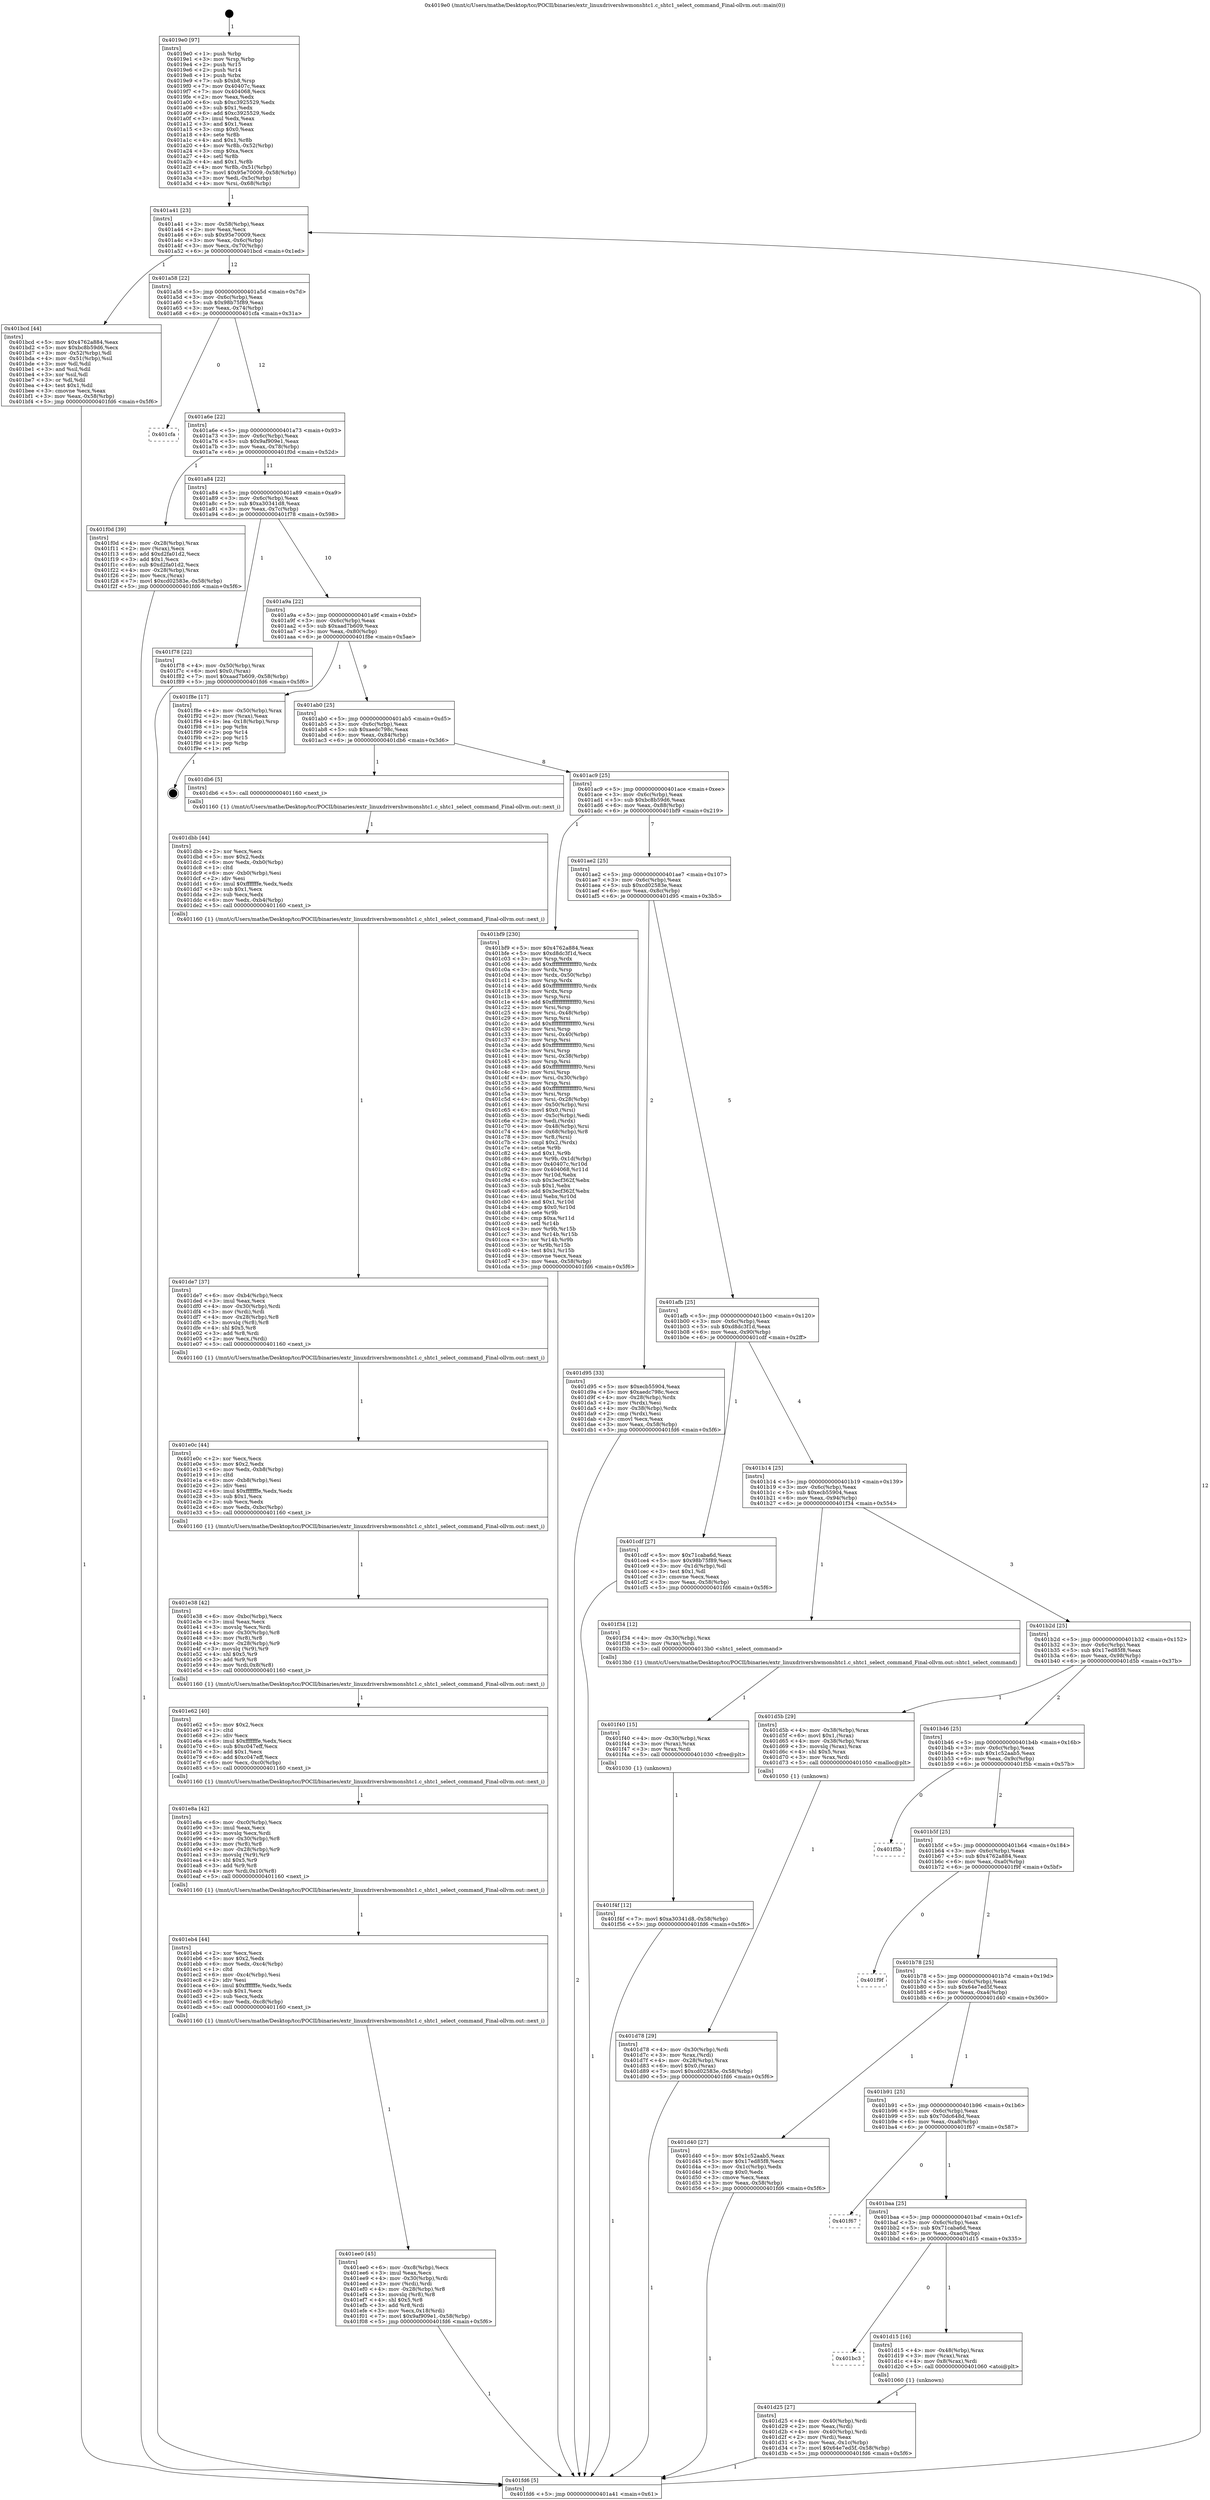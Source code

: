 digraph "0x4019e0" {
  label = "0x4019e0 (/mnt/c/Users/mathe/Desktop/tcc/POCII/binaries/extr_linuxdrivershwmonshtc1.c_shtc1_select_command_Final-ollvm.out::main(0))"
  labelloc = "t"
  node[shape=record]

  Entry [label="",width=0.3,height=0.3,shape=circle,fillcolor=black,style=filled]
  "0x401a41" [label="{
     0x401a41 [23]\l
     | [instrs]\l
     &nbsp;&nbsp;0x401a41 \<+3\>: mov -0x58(%rbp),%eax\l
     &nbsp;&nbsp;0x401a44 \<+2\>: mov %eax,%ecx\l
     &nbsp;&nbsp;0x401a46 \<+6\>: sub $0x95e70009,%ecx\l
     &nbsp;&nbsp;0x401a4c \<+3\>: mov %eax,-0x6c(%rbp)\l
     &nbsp;&nbsp;0x401a4f \<+3\>: mov %ecx,-0x70(%rbp)\l
     &nbsp;&nbsp;0x401a52 \<+6\>: je 0000000000401bcd \<main+0x1ed\>\l
  }"]
  "0x401bcd" [label="{
     0x401bcd [44]\l
     | [instrs]\l
     &nbsp;&nbsp;0x401bcd \<+5\>: mov $0x4762a884,%eax\l
     &nbsp;&nbsp;0x401bd2 \<+5\>: mov $0xbc8b59d6,%ecx\l
     &nbsp;&nbsp;0x401bd7 \<+3\>: mov -0x52(%rbp),%dl\l
     &nbsp;&nbsp;0x401bda \<+4\>: mov -0x51(%rbp),%sil\l
     &nbsp;&nbsp;0x401bde \<+3\>: mov %dl,%dil\l
     &nbsp;&nbsp;0x401be1 \<+3\>: and %sil,%dil\l
     &nbsp;&nbsp;0x401be4 \<+3\>: xor %sil,%dl\l
     &nbsp;&nbsp;0x401be7 \<+3\>: or %dl,%dil\l
     &nbsp;&nbsp;0x401bea \<+4\>: test $0x1,%dil\l
     &nbsp;&nbsp;0x401bee \<+3\>: cmovne %ecx,%eax\l
     &nbsp;&nbsp;0x401bf1 \<+3\>: mov %eax,-0x58(%rbp)\l
     &nbsp;&nbsp;0x401bf4 \<+5\>: jmp 0000000000401fd6 \<main+0x5f6\>\l
  }"]
  "0x401a58" [label="{
     0x401a58 [22]\l
     | [instrs]\l
     &nbsp;&nbsp;0x401a58 \<+5\>: jmp 0000000000401a5d \<main+0x7d\>\l
     &nbsp;&nbsp;0x401a5d \<+3\>: mov -0x6c(%rbp),%eax\l
     &nbsp;&nbsp;0x401a60 \<+5\>: sub $0x98b75f89,%eax\l
     &nbsp;&nbsp;0x401a65 \<+3\>: mov %eax,-0x74(%rbp)\l
     &nbsp;&nbsp;0x401a68 \<+6\>: je 0000000000401cfa \<main+0x31a\>\l
  }"]
  "0x401fd6" [label="{
     0x401fd6 [5]\l
     | [instrs]\l
     &nbsp;&nbsp;0x401fd6 \<+5\>: jmp 0000000000401a41 \<main+0x61\>\l
  }"]
  "0x4019e0" [label="{
     0x4019e0 [97]\l
     | [instrs]\l
     &nbsp;&nbsp;0x4019e0 \<+1\>: push %rbp\l
     &nbsp;&nbsp;0x4019e1 \<+3\>: mov %rsp,%rbp\l
     &nbsp;&nbsp;0x4019e4 \<+2\>: push %r15\l
     &nbsp;&nbsp;0x4019e6 \<+2\>: push %r14\l
     &nbsp;&nbsp;0x4019e8 \<+1\>: push %rbx\l
     &nbsp;&nbsp;0x4019e9 \<+7\>: sub $0xb8,%rsp\l
     &nbsp;&nbsp;0x4019f0 \<+7\>: mov 0x40407c,%eax\l
     &nbsp;&nbsp;0x4019f7 \<+7\>: mov 0x404068,%ecx\l
     &nbsp;&nbsp;0x4019fe \<+2\>: mov %eax,%edx\l
     &nbsp;&nbsp;0x401a00 \<+6\>: sub $0xc3925529,%edx\l
     &nbsp;&nbsp;0x401a06 \<+3\>: sub $0x1,%edx\l
     &nbsp;&nbsp;0x401a09 \<+6\>: add $0xc3925529,%edx\l
     &nbsp;&nbsp;0x401a0f \<+3\>: imul %edx,%eax\l
     &nbsp;&nbsp;0x401a12 \<+3\>: and $0x1,%eax\l
     &nbsp;&nbsp;0x401a15 \<+3\>: cmp $0x0,%eax\l
     &nbsp;&nbsp;0x401a18 \<+4\>: sete %r8b\l
     &nbsp;&nbsp;0x401a1c \<+4\>: and $0x1,%r8b\l
     &nbsp;&nbsp;0x401a20 \<+4\>: mov %r8b,-0x52(%rbp)\l
     &nbsp;&nbsp;0x401a24 \<+3\>: cmp $0xa,%ecx\l
     &nbsp;&nbsp;0x401a27 \<+4\>: setl %r8b\l
     &nbsp;&nbsp;0x401a2b \<+4\>: and $0x1,%r8b\l
     &nbsp;&nbsp;0x401a2f \<+4\>: mov %r8b,-0x51(%rbp)\l
     &nbsp;&nbsp;0x401a33 \<+7\>: movl $0x95e70009,-0x58(%rbp)\l
     &nbsp;&nbsp;0x401a3a \<+3\>: mov %edi,-0x5c(%rbp)\l
     &nbsp;&nbsp;0x401a3d \<+4\>: mov %rsi,-0x68(%rbp)\l
  }"]
  Exit [label="",width=0.3,height=0.3,shape=circle,fillcolor=black,style=filled,peripheries=2]
  "0x401cfa" [label="{
     0x401cfa\l
  }", style=dashed]
  "0x401a6e" [label="{
     0x401a6e [22]\l
     | [instrs]\l
     &nbsp;&nbsp;0x401a6e \<+5\>: jmp 0000000000401a73 \<main+0x93\>\l
     &nbsp;&nbsp;0x401a73 \<+3\>: mov -0x6c(%rbp),%eax\l
     &nbsp;&nbsp;0x401a76 \<+5\>: sub $0x9af909e1,%eax\l
     &nbsp;&nbsp;0x401a7b \<+3\>: mov %eax,-0x78(%rbp)\l
     &nbsp;&nbsp;0x401a7e \<+6\>: je 0000000000401f0d \<main+0x52d\>\l
  }"]
  "0x401f4f" [label="{
     0x401f4f [12]\l
     | [instrs]\l
     &nbsp;&nbsp;0x401f4f \<+7\>: movl $0xa30341d8,-0x58(%rbp)\l
     &nbsp;&nbsp;0x401f56 \<+5\>: jmp 0000000000401fd6 \<main+0x5f6\>\l
  }"]
  "0x401f0d" [label="{
     0x401f0d [39]\l
     | [instrs]\l
     &nbsp;&nbsp;0x401f0d \<+4\>: mov -0x28(%rbp),%rax\l
     &nbsp;&nbsp;0x401f11 \<+2\>: mov (%rax),%ecx\l
     &nbsp;&nbsp;0x401f13 \<+6\>: add $0xd2fa01d2,%ecx\l
     &nbsp;&nbsp;0x401f19 \<+3\>: add $0x1,%ecx\l
     &nbsp;&nbsp;0x401f1c \<+6\>: sub $0xd2fa01d2,%ecx\l
     &nbsp;&nbsp;0x401f22 \<+4\>: mov -0x28(%rbp),%rax\l
     &nbsp;&nbsp;0x401f26 \<+2\>: mov %ecx,(%rax)\l
     &nbsp;&nbsp;0x401f28 \<+7\>: movl $0xcd02583e,-0x58(%rbp)\l
     &nbsp;&nbsp;0x401f2f \<+5\>: jmp 0000000000401fd6 \<main+0x5f6\>\l
  }"]
  "0x401a84" [label="{
     0x401a84 [22]\l
     | [instrs]\l
     &nbsp;&nbsp;0x401a84 \<+5\>: jmp 0000000000401a89 \<main+0xa9\>\l
     &nbsp;&nbsp;0x401a89 \<+3\>: mov -0x6c(%rbp),%eax\l
     &nbsp;&nbsp;0x401a8c \<+5\>: sub $0xa30341d8,%eax\l
     &nbsp;&nbsp;0x401a91 \<+3\>: mov %eax,-0x7c(%rbp)\l
     &nbsp;&nbsp;0x401a94 \<+6\>: je 0000000000401f78 \<main+0x598\>\l
  }"]
  "0x401f40" [label="{
     0x401f40 [15]\l
     | [instrs]\l
     &nbsp;&nbsp;0x401f40 \<+4\>: mov -0x30(%rbp),%rax\l
     &nbsp;&nbsp;0x401f44 \<+3\>: mov (%rax),%rax\l
     &nbsp;&nbsp;0x401f47 \<+3\>: mov %rax,%rdi\l
     &nbsp;&nbsp;0x401f4a \<+5\>: call 0000000000401030 \<free@plt\>\l
     | [calls]\l
     &nbsp;&nbsp;0x401030 \{1\} (unknown)\l
  }"]
  "0x401f78" [label="{
     0x401f78 [22]\l
     | [instrs]\l
     &nbsp;&nbsp;0x401f78 \<+4\>: mov -0x50(%rbp),%rax\l
     &nbsp;&nbsp;0x401f7c \<+6\>: movl $0x0,(%rax)\l
     &nbsp;&nbsp;0x401f82 \<+7\>: movl $0xaad7b609,-0x58(%rbp)\l
     &nbsp;&nbsp;0x401f89 \<+5\>: jmp 0000000000401fd6 \<main+0x5f6\>\l
  }"]
  "0x401a9a" [label="{
     0x401a9a [22]\l
     | [instrs]\l
     &nbsp;&nbsp;0x401a9a \<+5\>: jmp 0000000000401a9f \<main+0xbf\>\l
     &nbsp;&nbsp;0x401a9f \<+3\>: mov -0x6c(%rbp),%eax\l
     &nbsp;&nbsp;0x401aa2 \<+5\>: sub $0xaad7b609,%eax\l
     &nbsp;&nbsp;0x401aa7 \<+3\>: mov %eax,-0x80(%rbp)\l
     &nbsp;&nbsp;0x401aaa \<+6\>: je 0000000000401f8e \<main+0x5ae\>\l
  }"]
  "0x401ee0" [label="{
     0x401ee0 [45]\l
     | [instrs]\l
     &nbsp;&nbsp;0x401ee0 \<+6\>: mov -0xc8(%rbp),%ecx\l
     &nbsp;&nbsp;0x401ee6 \<+3\>: imul %eax,%ecx\l
     &nbsp;&nbsp;0x401ee9 \<+4\>: mov -0x30(%rbp),%rdi\l
     &nbsp;&nbsp;0x401eed \<+3\>: mov (%rdi),%rdi\l
     &nbsp;&nbsp;0x401ef0 \<+4\>: mov -0x28(%rbp),%r8\l
     &nbsp;&nbsp;0x401ef4 \<+3\>: movslq (%r8),%r8\l
     &nbsp;&nbsp;0x401ef7 \<+4\>: shl $0x5,%r8\l
     &nbsp;&nbsp;0x401efb \<+3\>: add %r8,%rdi\l
     &nbsp;&nbsp;0x401efe \<+3\>: mov %ecx,0x18(%rdi)\l
     &nbsp;&nbsp;0x401f01 \<+7\>: movl $0x9af909e1,-0x58(%rbp)\l
     &nbsp;&nbsp;0x401f08 \<+5\>: jmp 0000000000401fd6 \<main+0x5f6\>\l
  }"]
  "0x401f8e" [label="{
     0x401f8e [17]\l
     | [instrs]\l
     &nbsp;&nbsp;0x401f8e \<+4\>: mov -0x50(%rbp),%rax\l
     &nbsp;&nbsp;0x401f92 \<+2\>: mov (%rax),%eax\l
     &nbsp;&nbsp;0x401f94 \<+4\>: lea -0x18(%rbp),%rsp\l
     &nbsp;&nbsp;0x401f98 \<+1\>: pop %rbx\l
     &nbsp;&nbsp;0x401f99 \<+2\>: pop %r14\l
     &nbsp;&nbsp;0x401f9b \<+2\>: pop %r15\l
     &nbsp;&nbsp;0x401f9d \<+1\>: pop %rbp\l
     &nbsp;&nbsp;0x401f9e \<+1\>: ret\l
  }"]
  "0x401ab0" [label="{
     0x401ab0 [25]\l
     | [instrs]\l
     &nbsp;&nbsp;0x401ab0 \<+5\>: jmp 0000000000401ab5 \<main+0xd5\>\l
     &nbsp;&nbsp;0x401ab5 \<+3\>: mov -0x6c(%rbp),%eax\l
     &nbsp;&nbsp;0x401ab8 \<+5\>: sub $0xaedc798c,%eax\l
     &nbsp;&nbsp;0x401abd \<+6\>: mov %eax,-0x84(%rbp)\l
     &nbsp;&nbsp;0x401ac3 \<+6\>: je 0000000000401db6 \<main+0x3d6\>\l
  }"]
  "0x401eb4" [label="{
     0x401eb4 [44]\l
     | [instrs]\l
     &nbsp;&nbsp;0x401eb4 \<+2\>: xor %ecx,%ecx\l
     &nbsp;&nbsp;0x401eb6 \<+5\>: mov $0x2,%edx\l
     &nbsp;&nbsp;0x401ebb \<+6\>: mov %edx,-0xc4(%rbp)\l
     &nbsp;&nbsp;0x401ec1 \<+1\>: cltd\l
     &nbsp;&nbsp;0x401ec2 \<+6\>: mov -0xc4(%rbp),%esi\l
     &nbsp;&nbsp;0x401ec8 \<+2\>: idiv %esi\l
     &nbsp;&nbsp;0x401eca \<+6\>: imul $0xfffffffe,%edx,%edx\l
     &nbsp;&nbsp;0x401ed0 \<+3\>: sub $0x1,%ecx\l
     &nbsp;&nbsp;0x401ed3 \<+2\>: sub %ecx,%edx\l
     &nbsp;&nbsp;0x401ed5 \<+6\>: mov %edx,-0xc8(%rbp)\l
     &nbsp;&nbsp;0x401edb \<+5\>: call 0000000000401160 \<next_i\>\l
     | [calls]\l
     &nbsp;&nbsp;0x401160 \{1\} (/mnt/c/Users/mathe/Desktop/tcc/POCII/binaries/extr_linuxdrivershwmonshtc1.c_shtc1_select_command_Final-ollvm.out::next_i)\l
  }"]
  "0x401db6" [label="{
     0x401db6 [5]\l
     | [instrs]\l
     &nbsp;&nbsp;0x401db6 \<+5\>: call 0000000000401160 \<next_i\>\l
     | [calls]\l
     &nbsp;&nbsp;0x401160 \{1\} (/mnt/c/Users/mathe/Desktop/tcc/POCII/binaries/extr_linuxdrivershwmonshtc1.c_shtc1_select_command_Final-ollvm.out::next_i)\l
  }"]
  "0x401ac9" [label="{
     0x401ac9 [25]\l
     | [instrs]\l
     &nbsp;&nbsp;0x401ac9 \<+5\>: jmp 0000000000401ace \<main+0xee\>\l
     &nbsp;&nbsp;0x401ace \<+3\>: mov -0x6c(%rbp),%eax\l
     &nbsp;&nbsp;0x401ad1 \<+5\>: sub $0xbc8b59d6,%eax\l
     &nbsp;&nbsp;0x401ad6 \<+6\>: mov %eax,-0x88(%rbp)\l
     &nbsp;&nbsp;0x401adc \<+6\>: je 0000000000401bf9 \<main+0x219\>\l
  }"]
  "0x401e8a" [label="{
     0x401e8a [42]\l
     | [instrs]\l
     &nbsp;&nbsp;0x401e8a \<+6\>: mov -0xc0(%rbp),%ecx\l
     &nbsp;&nbsp;0x401e90 \<+3\>: imul %eax,%ecx\l
     &nbsp;&nbsp;0x401e93 \<+3\>: movslq %ecx,%rdi\l
     &nbsp;&nbsp;0x401e96 \<+4\>: mov -0x30(%rbp),%r8\l
     &nbsp;&nbsp;0x401e9a \<+3\>: mov (%r8),%r8\l
     &nbsp;&nbsp;0x401e9d \<+4\>: mov -0x28(%rbp),%r9\l
     &nbsp;&nbsp;0x401ea1 \<+3\>: movslq (%r9),%r9\l
     &nbsp;&nbsp;0x401ea4 \<+4\>: shl $0x5,%r9\l
     &nbsp;&nbsp;0x401ea8 \<+3\>: add %r9,%r8\l
     &nbsp;&nbsp;0x401eab \<+4\>: mov %rdi,0x10(%r8)\l
     &nbsp;&nbsp;0x401eaf \<+5\>: call 0000000000401160 \<next_i\>\l
     | [calls]\l
     &nbsp;&nbsp;0x401160 \{1\} (/mnt/c/Users/mathe/Desktop/tcc/POCII/binaries/extr_linuxdrivershwmonshtc1.c_shtc1_select_command_Final-ollvm.out::next_i)\l
  }"]
  "0x401bf9" [label="{
     0x401bf9 [230]\l
     | [instrs]\l
     &nbsp;&nbsp;0x401bf9 \<+5\>: mov $0x4762a884,%eax\l
     &nbsp;&nbsp;0x401bfe \<+5\>: mov $0xd8dc3f1d,%ecx\l
     &nbsp;&nbsp;0x401c03 \<+3\>: mov %rsp,%rdx\l
     &nbsp;&nbsp;0x401c06 \<+4\>: add $0xfffffffffffffff0,%rdx\l
     &nbsp;&nbsp;0x401c0a \<+3\>: mov %rdx,%rsp\l
     &nbsp;&nbsp;0x401c0d \<+4\>: mov %rdx,-0x50(%rbp)\l
     &nbsp;&nbsp;0x401c11 \<+3\>: mov %rsp,%rdx\l
     &nbsp;&nbsp;0x401c14 \<+4\>: add $0xfffffffffffffff0,%rdx\l
     &nbsp;&nbsp;0x401c18 \<+3\>: mov %rdx,%rsp\l
     &nbsp;&nbsp;0x401c1b \<+3\>: mov %rsp,%rsi\l
     &nbsp;&nbsp;0x401c1e \<+4\>: add $0xfffffffffffffff0,%rsi\l
     &nbsp;&nbsp;0x401c22 \<+3\>: mov %rsi,%rsp\l
     &nbsp;&nbsp;0x401c25 \<+4\>: mov %rsi,-0x48(%rbp)\l
     &nbsp;&nbsp;0x401c29 \<+3\>: mov %rsp,%rsi\l
     &nbsp;&nbsp;0x401c2c \<+4\>: add $0xfffffffffffffff0,%rsi\l
     &nbsp;&nbsp;0x401c30 \<+3\>: mov %rsi,%rsp\l
     &nbsp;&nbsp;0x401c33 \<+4\>: mov %rsi,-0x40(%rbp)\l
     &nbsp;&nbsp;0x401c37 \<+3\>: mov %rsp,%rsi\l
     &nbsp;&nbsp;0x401c3a \<+4\>: add $0xfffffffffffffff0,%rsi\l
     &nbsp;&nbsp;0x401c3e \<+3\>: mov %rsi,%rsp\l
     &nbsp;&nbsp;0x401c41 \<+4\>: mov %rsi,-0x38(%rbp)\l
     &nbsp;&nbsp;0x401c45 \<+3\>: mov %rsp,%rsi\l
     &nbsp;&nbsp;0x401c48 \<+4\>: add $0xfffffffffffffff0,%rsi\l
     &nbsp;&nbsp;0x401c4c \<+3\>: mov %rsi,%rsp\l
     &nbsp;&nbsp;0x401c4f \<+4\>: mov %rsi,-0x30(%rbp)\l
     &nbsp;&nbsp;0x401c53 \<+3\>: mov %rsp,%rsi\l
     &nbsp;&nbsp;0x401c56 \<+4\>: add $0xfffffffffffffff0,%rsi\l
     &nbsp;&nbsp;0x401c5a \<+3\>: mov %rsi,%rsp\l
     &nbsp;&nbsp;0x401c5d \<+4\>: mov %rsi,-0x28(%rbp)\l
     &nbsp;&nbsp;0x401c61 \<+4\>: mov -0x50(%rbp),%rsi\l
     &nbsp;&nbsp;0x401c65 \<+6\>: movl $0x0,(%rsi)\l
     &nbsp;&nbsp;0x401c6b \<+3\>: mov -0x5c(%rbp),%edi\l
     &nbsp;&nbsp;0x401c6e \<+2\>: mov %edi,(%rdx)\l
     &nbsp;&nbsp;0x401c70 \<+4\>: mov -0x48(%rbp),%rsi\l
     &nbsp;&nbsp;0x401c74 \<+4\>: mov -0x68(%rbp),%r8\l
     &nbsp;&nbsp;0x401c78 \<+3\>: mov %r8,(%rsi)\l
     &nbsp;&nbsp;0x401c7b \<+3\>: cmpl $0x2,(%rdx)\l
     &nbsp;&nbsp;0x401c7e \<+4\>: setne %r9b\l
     &nbsp;&nbsp;0x401c82 \<+4\>: and $0x1,%r9b\l
     &nbsp;&nbsp;0x401c86 \<+4\>: mov %r9b,-0x1d(%rbp)\l
     &nbsp;&nbsp;0x401c8a \<+8\>: mov 0x40407c,%r10d\l
     &nbsp;&nbsp;0x401c92 \<+8\>: mov 0x404068,%r11d\l
     &nbsp;&nbsp;0x401c9a \<+3\>: mov %r10d,%ebx\l
     &nbsp;&nbsp;0x401c9d \<+6\>: sub $0x3ecf362f,%ebx\l
     &nbsp;&nbsp;0x401ca3 \<+3\>: sub $0x1,%ebx\l
     &nbsp;&nbsp;0x401ca6 \<+6\>: add $0x3ecf362f,%ebx\l
     &nbsp;&nbsp;0x401cac \<+4\>: imul %ebx,%r10d\l
     &nbsp;&nbsp;0x401cb0 \<+4\>: and $0x1,%r10d\l
     &nbsp;&nbsp;0x401cb4 \<+4\>: cmp $0x0,%r10d\l
     &nbsp;&nbsp;0x401cb8 \<+4\>: sete %r9b\l
     &nbsp;&nbsp;0x401cbc \<+4\>: cmp $0xa,%r11d\l
     &nbsp;&nbsp;0x401cc0 \<+4\>: setl %r14b\l
     &nbsp;&nbsp;0x401cc4 \<+3\>: mov %r9b,%r15b\l
     &nbsp;&nbsp;0x401cc7 \<+3\>: and %r14b,%r15b\l
     &nbsp;&nbsp;0x401cca \<+3\>: xor %r14b,%r9b\l
     &nbsp;&nbsp;0x401ccd \<+3\>: or %r9b,%r15b\l
     &nbsp;&nbsp;0x401cd0 \<+4\>: test $0x1,%r15b\l
     &nbsp;&nbsp;0x401cd4 \<+3\>: cmovne %ecx,%eax\l
     &nbsp;&nbsp;0x401cd7 \<+3\>: mov %eax,-0x58(%rbp)\l
     &nbsp;&nbsp;0x401cda \<+5\>: jmp 0000000000401fd6 \<main+0x5f6\>\l
  }"]
  "0x401ae2" [label="{
     0x401ae2 [25]\l
     | [instrs]\l
     &nbsp;&nbsp;0x401ae2 \<+5\>: jmp 0000000000401ae7 \<main+0x107\>\l
     &nbsp;&nbsp;0x401ae7 \<+3\>: mov -0x6c(%rbp),%eax\l
     &nbsp;&nbsp;0x401aea \<+5\>: sub $0xcd02583e,%eax\l
     &nbsp;&nbsp;0x401aef \<+6\>: mov %eax,-0x8c(%rbp)\l
     &nbsp;&nbsp;0x401af5 \<+6\>: je 0000000000401d95 \<main+0x3b5\>\l
  }"]
  "0x401e62" [label="{
     0x401e62 [40]\l
     | [instrs]\l
     &nbsp;&nbsp;0x401e62 \<+5\>: mov $0x2,%ecx\l
     &nbsp;&nbsp;0x401e67 \<+1\>: cltd\l
     &nbsp;&nbsp;0x401e68 \<+2\>: idiv %ecx\l
     &nbsp;&nbsp;0x401e6a \<+6\>: imul $0xfffffffe,%edx,%ecx\l
     &nbsp;&nbsp;0x401e70 \<+6\>: sub $0xc047eff,%ecx\l
     &nbsp;&nbsp;0x401e76 \<+3\>: add $0x1,%ecx\l
     &nbsp;&nbsp;0x401e79 \<+6\>: add $0xc047eff,%ecx\l
     &nbsp;&nbsp;0x401e7f \<+6\>: mov %ecx,-0xc0(%rbp)\l
     &nbsp;&nbsp;0x401e85 \<+5\>: call 0000000000401160 \<next_i\>\l
     | [calls]\l
     &nbsp;&nbsp;0x401160 \{1\} (/mnt/c/Users/mathe/Desktop/tcc/POCII/binaries/extr_linuxdrivershwmonshtc1.c_shtc1_select_command_Final-ollvm.out::next_i)\l
  }"]
  "0x401d95" [label="{
     0x401d95 [33]\l
     | [instrs]\l
     &nbsp;&nbsp;0x401d95 \<+5\>: mov $0xecb55904,%eax\l
     &nbsp;&nbsp;0x401d9a \<+5\>: mov $0xaedc798c,%ecx\l
     &nbsp;&nbsp;0x401d9f \<+4\>: mov -0x28(%rbp),%rdx\l
     &nbsp;&nbsp;0x401da3 \<+2\>: mov (%rdx),%esi\l
     &nbsp;&nbsp;0x401da5 \<+4\>: mov -0x38(%rbp),%rdx\l
     &nbsp;&nbsp;0x401da9 \<+2\>: cmp (%rdx),%esi\l
     &nbsp;&nbsp;0x401dab \<+3\>: cmovl %ecx,%eax\l
     &nbsp;&nbsp;0x401dae \<+3\>: mov %eax,-0x58(%rbp)\l
     &nbsp;&nbsp;0x401db1 \<+5\>: jmp 0000000000401fd6 \<main+0x5f6\>\l
  }"]
  "0x401afb" [label="{
     0x401afb [25]\l
     | [instrs]\l
     &nbsp;&nbsp;0x401afb \<+5\>: jmp 0000000000401b00 \<main+0x120\>\l
     &nbsp;&nbsp;0x401b00 \<+3\>: mov -0x6c(%rbp),%eax\l
     &nbsp;&nbsp;0x401b03 \<+5\>: sub $0xd8dc3f1d,%eax\l
     &nbsp;&nbsp;0x401b08 \<+6\>: mov %eax,-0x90(%rbp)\l
     &nbsp;&nbsp;0x401b0e \<+6\>: je 0000000000401cdf \<main+0x2ff\>\l
  }"]
  "0x401e38" [label="{
     0x401e38 [42]\l
     | [instrs]\l
     &nbsp;&nbsp;0x401e38 \<+6\>: mov -0xbc(%rbp),%ecx\l
     &nbsp;&nbsp;0x401e3e \<+3\>: imul %eax,%ecx\l
     &nbsp;&nbsp;0x401e41 \<+3\>: movslq %ecx,%rdi\l
     &nbsp;&nbsp;0x401e44 \<+4\>: mov -0x30(%rbp),%r8\l
     &nbsp;&nbsp;0x401e48 \<+3\>: mov (%r8),%r8\l
     &nbsp;&nbsp;0x401e4b \<+4\>: mov -0x28(%rbp),%r9\l
     &nbsp;&nbsp;0x401e4f \<+3\>: movslq (%r9),%r9\l
     &nbsp;&nbsp;0x401e52 \<+4\>: shl $0x5,%r9\l
     &nbsp;&nbsp;0x401e56 \<+3\>: add %r9,%r8\l
     &nbsp;&nbsp;0x401e59 \<+4\>: mov %rdi,0x8(%r8)\l
     &nbsp;&nbsp;0x401e5d \<+5\>: call 0000000000401160 \<next_i\>\l
     | [calls]\l
     &nbsp;&nbsp;0x401160 \{1\} (/mnt/c/Users/mathe/Desktop/tcc/POCII/binaries/extr_linuxdrivershwmonshtc1.c_shtc1_select_command_Final-ollvm.out::next_i)\l
  }"]
  "0x401cdf" [label="{
     0x401cdf [27]\l
     | [instrs]\l
     &nbsp;&nbsp;0x401cdf \<+5\>: mov $0x71caba6d,%eax\l
     &nbsp;&nbsp;0x401ce4 \<+5\>: mov $0x98b75f89,%ecx\l
     &nbsp;&nbsp;0x401ce9 \<+3\>: mov -0x1d(%rbp),%dl\l
     &nbsp;&nbsp;0x401cec \<+3\>: test $0x1,%dl\l
     &nbsp;&nbsp;0x401cef \<+3\>: cmovne %ecx,%eax\l
     &nbsp;&nbsp;0x401cf2 \<+3\>: mov %eax,-0x58(%rbp)\l
     &nbsp;&nbsp;0x401cf5 \<+5\>: jmp 0000000000401fd6 \<main+0x5f6\>\l
  }"]
  "0x401b14" [label="{
     0x401b14 [25]\l
     | [instrs]\l
     &nbsp;&nbsp;0x401b14 \<+5\>: jmp 0000000000401b19 \<main+0x139\>\l
     &nbsp;&nbsp;0x401b19 \<+3\>: mov -0x6c(%rbp),%eax\l
     &nbsp;&nbsp;0x401b1c \<+5\>: sub $0xecb55904,%eax\l
     &nbsp;&nbsp;0x401b21 \<+6\>: mov %eax,-0x94(%rbp)\l
     &nbsp;&nbsp;0x401b27 \<+6\>: je 0000000000401f34 \<main+0x554\>\l
  }"]
  "0x401e0c" [label="{
     0x401e0c [44]\l
     | [instrs]\l
     &nbsp;&nbsp;0x401e0c \<+2\>: xor %ecx,%ecx\l
     &nbsp;&nbsp;0x401e0e \<+5\>: mov $0x2,%edx\l
     &nbsp;&nbsp;0x401e13 \<+6\>: mov %edx,-0xb8(%rbp)\l
     &nbsp;&nbsp;0x401e19 \<+1\>: cltd\l
     &nbsp;&nbsp;0x401e1a \<+6\>: mov -0xb8(%rbp),%esi\l
     &nbsp;&nbsp;0x401e20 \<+2\>: idiv %esi\l
     &nbsp;&nbsp;0x401e22 \<+6\>: imul $0xfffffffe,%edx,%edx\l
     &nbsp;&nbsp;0x401e28 \<+3\>: sub $0x1,%ecx\l
     &nbsp;&nbsp;0x401e2b \<+2\>: sub %ecx,%edx\l
     &nbsp;&nbsp;0x401e2d \<+6\>: mov %edx,-0xbc(%rbp)\l
     &nbsp;&nbsp;0x401e33 \<+5\>: call 0000000000401160 \<next_i\>\l
     | [calls]\l
     &nbsp;&nbsp;0x401160 \{1\} (/mnt/c/Users/mathe/Desktop/tcc/POCII/binaries/extr_linuxdrivershwmonshtc1.c_shtc1_select_command_Final-ollvm.out::next_i)\l
  }"]
  "0x401f34" [label="{
     0x401f34 [12]\l
     | [instrs]\l
     &nbsp;&nbsp;0x401f34 \<+4\>: mov -0x30(%rbp),%rax\l
     &nbsp;&nbsp;0x401f38 \<+3\>: mov (%rax),%rdi\l
     &nbsp;&nbsp;0x401f3b \<+5\>: call 00000000004013b0 \<shtc1_select_command\>\l
     | [calls]\l
     &nbsp;&nbsp;0x4013b0 \{1\} (/mnt/c/Users/mathe/Desktop/tcc/POCII/binaries/extr_linuxdrivershwmonshtc1.c_shtc1_select_command_Final-ollvm.out::shtc1_select_command)\l
  }"]
  "0x401b2d" [label="{
     0x401b2d [25]\l
     | [instrs]\l
     &nbsp;&nbsp;0x401b2d \<+5\>: jmp 0000000000401b32 \<main+0x152\>\l
     &nbsp;&nbsp;0x401b32 \<+3\>: mov -0x6c(%rbp),%eax\l
     &nbsp;&nbsp;0x401b35 \<+5\>: sub $0x17ed85f8,%eax\l
     &nbsp;&nbsp;0x401b3a \<+6\>: mov %eax,-0x98(%rbp)\l
     &nbsp;&nbsp;0x401b40 \<+6\>: je 0000000000401d5b \<main+0x37b\>\l
  }"]
  "0x401de7" [label="{
     0x401de7 [37]\l
     | [instrs]\l
     &nbsp;&nbsp;0x401de7 \<+6\>: mov -0xb4(%rbp),%ecx\l
     &nbsp;&nbsp;0x401ded \<+3\>: imul %eax,%ecx\l
     &nbsp;&nbsp;0x401df0 \<+4\>: mov -0x30(%rbp),%rdi\l
     &nbsp;&nbsp;0x401df4 \<+3\>: mov (%rdi),%rdi\l
     &nbsp;&nbsp;0x401df7 \<+4\>: mov -0x28(%rbp),%r8\l
     &nbsp;&nbsp;0x401dfb \<+3\>: movslq (%r8),%r8\l
     &nbsp;&nbsp;0x401dfe \<+4\>: shl $0x5,%r8\l
     &nbsp;&nbsp;0x401e02 \<+3\>: add %r8,%rdi\l
     &nbsp;&nbsp;0x401e05 \<+2\>: mov %ecx,(%rdi)\l
     &nbsp;&nbsp;0x401e07 \<+5\>: call 0000000000401160 \<next_i\>\l
     | [calls]\l
     &nbsp;&nbsp;0x401160 \{1\} (/mnt/c/Users/mathe/Desktop/tcc/POCII/binaries/extr_linuxdrivershwmonshtc1.c_shtc1_select_command_Final-ollvm.out::next_i)\l
  }"]
  "0x401d5b" [label="{
     0x401d5b [29]\l
     | [instrs]\l
     &nbsp;&nbsp;0x401d5b \<+4\>: mov -0x38(%rbp),%rax\l
     &nbsp;&nbsp;0x401d5f \<+6\>: movl $0x1,(%rax)\l
     &nbsp;&nbsp;0x401d65 \<+4\>: mov -0x38(%rbp),%rax\l
     &nbsp;&nbsp;0x401d69 \<+3\>: movslq (%rax),%rax\l
     &nbsp;&nbsp;0x401d6c \<+4\>: shl $0x5,%rax\l
     &nbsp;&nbsp;0x401d70 \<+3\>: mov %rax,%rdi\l
     &nbsp;&nbsp;0x401d73 \<+5\>: call 0000000000401050 \<malloc@plt\>\l
     | [calls]\l
     &nbsp;&nbsp;0x401050 \{1\} (unknown)\l
  }"]
  "0x401b46" [label="{
     0x401b46 [25]\l
     | [instrs]\l
     &nbsp;&nbsp;0x401b46 \<+5\>: jmp 0000000000401b4b \<main+0x16b\>\l
     &nbsp;&nbsp;0x401b4b \<+3\>: mov -0x6c(%rbp),%eax\l
     &nbsp;&nbsp;0x401b4e \<+5\>: sub $0x1c52aab5,%eax\l
     &nbsp;&nbsp;0x401b53 \<+6\>: mov %eax,-0x9c(%rbp)\l
     &nbsp;&nbsp;0x401b59 \<+6\>: je 0000000000401f5b \<main+0x57b\>\l
  }"]
  "0x401dbb" [label="{
     0x401dbb [44]\l
     | [instrs]\l
     &nbsp;&nbsp;0x401dbb \<+2\>: xor %ecx,%ecx\l
     &nbsp;&nbsp;0x401dbd \<+5\>: mov $0x2,%edx\l
     &nbsp;&nbsp;0x401dc2 \<+6\>: mov %edx,-0xb0(%rbp)\l
     &nbsp;&nbsp;0x401dc8 \<+1\>: cltd\l
     &nbsp;&nbsp;0x401dc9 \<+6\>: mov -0xb0(%rbp),%esi\l
     &nbsp;&nbsp;0x401dcf \<+2\>: idiv %esi\l
     &nbsp;&nbsp;0x401dd1 \<+6\>: imul $0xfffffffe,%edx,%edx\l
     &nbsp;&nbsp;0x401dd7 \<+3\>: sub $0x1,%ecx\l
     &nbsp;&nbsp;0x401dda \<+2\>: sub %ecx,%edx\l
     &nbsp;&nbsp;0x401ddc \<+6\>: mov %edx,-0xb4(%rbp)\l
     &nbsp;&nbsp;0x401de2 \<+5\>: call 0000000000401160 \<next_i\>\l
     | [calls]\l
     &nbsp;&nbsp;0x401160 \{1\} (/mnt/c/Users/mathe/Desktop/tcc/POCII/binaries/extr_linuxdrivershwmonshtc1.c_shtc1_select_command_Final-ollvm.out::next_i)\l
  }"]
  "0x401f5b" [label="{
     0x401f5b\l
  }", style=dashed]
  "0x401b5f" [label="{
     0x401b5f [25]\l
     | [instrs]\l
     &nbsp;&nbsp;0x401b5f \<+5\>: jmp 0000000000401b64 \<main+0x184\>\l
     &nbsp;&nbsp;0x401b64 \<+3\>: mov -0x6c(%rbp),%eax\l
     &nbsp;&nbsp;0x401b67 \<+5\>: sub $0x4762a884,%eax\l
     &nbsp;&nbsp;0x401b6c \<+6\>: mov %eax,-0xa0(%rbp)\l
     &nbsp;&nbsp;0x401b72 \<+6\>: je 0000000000401f9f \<main+0x5bf\>\l
  }"]
  "0x401d78" [label="{
     0x401d78 [29]\l
     | [instrs]\l
     &nbsp;&nbsp;0x401d78 \<+4\>: mov -0x30(%rbp),%rdi\l
     &nbsp;&nbsp;0x401d7c \<+3\>: mov %rax,(%rdi)\l
     &nbsp;&nbsp;0x401d7f \<+4\>: mov -0x28(%rbp),%rax\l
     &nbsp;&nbsp;0x401d83 \<+6\>: movl $0x0,(%rax)\l
     &nbsp;&nbsp;0x401d89 \<+7\>: movl $0xcd02583e,-0x58(%rbp)\l
     &nbsp;&nbsp;0x401d90 \<+5\>: jmp 0000000000401fd6 \<main+0x5f6\>\l
  }"]
  "0x401f9f" [label="{
     0x401f9f\l
  }", style=dashed]
  "0x401b78" [label="{
     0x401b78 [25]\l
     | [instrs]\l
     &nbsp;&nbsp;0x401b78 \<+5\>: jmp 0000000000401b7d \<main+0x19d\>\l
     &nbsp;&nbsp;0x401b7d \<+3\>: mov -0x6c(%rbp),%eax\l
     &nbsp;&nbsp;0x401b80 \<+5\>: sub $0x64e7ed5f,%eax\l
     &nbsp;&nbsp;0x401b85 \<+6\>: mov %eax,-0xa4(%rbp)\l
     &nbsp;&nbsp;0x401b8b \<+6\>: je 0000000000401d40 \<main+0x360\>\l
  }"]
  "0x401d25" [label="{
     0x401d25 [27]\l
     | [instrs]\l
     &nbsp;&nbsp;0x401d25 \<+4\>: mov -0x40(%rbp),%rdi\l
     &nbsp;&nbsp;0x401d29 \<+2\>: mov %eax,(%rdi)\l
     &nbsp;&nbsp;0x401d2b \<+4\>: mov -0x40(%rbp),%rdi\l
     &nbsp;&nbsp;0x401d2f \<+2\>: mov (%rdi),%eax\l
     &nbsp;&nbsp;0x401d31 \<+3\>: mov %eax,-0x1c(%rbp)\l
     &nbsp;&nbsp;0x401d34 \<+7\>: movl $0x64e7ed5f,-0x58(%rbp)\l
     &nbsp;&nbsp;0x401d3b \<+5\>: jmp 0000000000401fd6 \<main+0x5f6\>\l
  }"]
  "0x401d40" [label="{
     0x401d40 [27]\l
     | [instrs]\l
     &nbsp;&nbsp;0x401d40 \<+5\>: mov $0x1c52aab5,%eax\l
     &nbsp;&nbsp;0x401d45 \<+5\>: mov $0x17ed85f8,%ecx\l
     &nbsp;&nbsp;0x401d4a \<+3\>: mov -0x1c(%rbp),%edx\l
     &nbsp;&nbsp;0x401d4d \<+3\>: cmp $0x0,%edx\l
     &nbsp;&nbsp;0x401d50 \<+3\>: cmove %ecx,%eax\l
     &nbsp;&nbsp;0x401d53 \<+3\>: mov %eax,-0x58(%rbp)\l
     &nbsp;&nbsp;0x401d56 \<+5\>: jmp 0000000000401fd6 \<main+0x5f6\>\l
  }"]
  "0x401b91" [label="{
     0x401b91 [25]\l
     | [instrs]\l
     &nbsp;&nbsp;0x401b91 \<+5\>: jmp 0000000000401b96 \<main+0x1b6\>\l
     &nbsp;&nbsp;0x401b96 \<+3\>: mov -0x6c(%rbp),%eax\l
     &nbsp;&nbsp;0x401b99 \<+5\>: sub $0x70dc648d,%eax\l
     &nbsp;&nbsp;0x401b9e \<+6\>: mov %eax,-0xa8(%rbp)\l
     &nbsp;&nbsp;0x401ba4 \<+6\>: je 0000000000401f67 \<main+0x587\>\l
  }"]
  "0x401bc3" [label="{
     0x401bc3\l
  }", style=dashed]
  "0x401f67" [label="{
     0x401f67\l
  }", style=dashed]
  "0x401baa" [label="{
     0x401baa [25]\l
     | [instrs]\l
     &nbsp;&nbsp;0x401baa \<+5\>: jmp 0000000000401baf \<main+0x1cf\>\l
     &nbsp;&nbsp;0x401baf \<+3\>: mov -0x6c(%rbp),%eax\l
     &nbsp;&nbsp;0x401bb2 \<+5\>: sub $0x71caba6d,%eax\l
     &nbsp;&nbsp;0x401bb7 \<+6\>: mov %eax,-0xac(%rbp)\l
     &nbsp;&nbsp;0x401bbd \<+6\>: je 0000000000401d15 \<main+0x335\>\l
  }"]
  "0x401d15" [label="{
     0x401d15 [16]\l
     | [instrs]\l
     &nbsp;&nbsp;0x401d15 \<+4\>: mov -0x48(%rbp),%rax\l
     &nbsp;&nbsp;0x401d19 \<+3\>: mov (%rax),%rax\l
     &nbsp;&nbsp;0x401d1c \<+4\>: mov 0x8(%rax),%rdi\l
     &nbsp;&nbsp;0x401d20 \<+5\>: call 0000000000401060 \<atoi@plt\>\l
     | [calls]\l
     &nbsp;&nbsp;0x401060 \{1\} (unknown)\l
  }"]
  Entry -> "0x4019e0" [label=" 1"]
  "0x401a41" -> "0x401bcd" [label=" 1"]
  "0x401a41" -> "0x401a58" [label=" 12"]
  "0x401bcd" -> "0x401fd6" [label=" 1"]
  "0x4019e0" -> "0x401a41" [label=" 1"]
  "0x401fd6" -> "0x401a41" [label=" 12"]
  "0x401f8e" -> Exit [label=" 1"]
  "0x401a58" -> "0x401cfa" [label=" 0"]
  "0x401a58" -> "0x401a6e" [label=" 12"]
  "0x401f78" -> "0x401fd6" [label=" 1"]
  "0x401a6e" -> "0x401f0d" [label=" 1"]
  "0x401a6e" -> "0x401a84" [label=" 11"]
  "0x401f4f" -> "0x401fd6" [label=" 1"]
  "0x401a84" -> "0x401f78" [label=" 1"]
  "0x401a84" -> "0x401a9a" [label=" 10"]
  "0x401f40" -> "0x401f4f" [label=" 1"]
  "0x401a9a" -> "0x401f8e" [label=" 1"]
  "0x401a9a" -> "0x401ab0" [label=" 9"]
  "0x401f34" -> "0x401f40" [label=" 1"]
  "0x401ab0" -> "0x401db6" [label=" 1"]
  "0x401ab0" -> "0x401ac9" [label=" 8"]
  "0x401f0d" -> "0x401fd6" [label=" 1"]
  "0x401ac9" -> "0x401bf9" [label=" 1"]
  "0x401ac9" -> "0x401ae2" [label=" 7"]
  "0x401bf9" -> "0x401fd6" [label=" 1"]
  "0x401ee0" -> "0x401fd6" [label=" 1"]
  "0x401ae2" -> "0x401d95" [label=" 2"]
  "0x401ae2" -> "0x401afb" [label=" 5"]
  "0x401eb4" -> "0x401ee0" [label=" 1"]
  "0x401afb" -> "0x401cdf" [label=" 1"]
  "0x401afb" -> "0x401b14" [label=" 4"]
  "0x401cdf" -> "0x401fd6" [label=" 1"]
  "0x401e8a" -> "0x401eb4" [label=" 1"]
  "0x401b14" -> "0x401f34" [label=" 1"]
  "0x401b14" -> "0x401b2d" [label=" 3"]
  "0x401e62" -> "0x401e8a" [label=" 1"]
  "0x401b2d" -> "0x401d5b" [label=" 1"]
  "0x401b2d" -> "0x401b46" [label=" 2"]
  "0x401e38" -> "0x401e62" [label=" 1"]
  "0x401b46" -> "0x401f5b" [label=" 0"]
  "0x401b46" -> "0x401b5f" [label=" 2"]
  "0x401e0c" -> "0x401e38" [label=" 1"]
  "0x401b5f" -> "0x401f9f" [label=" 0"]
  "0x401b5f" -> "0x401b78" [label=" 2"]
  "0x401de7" -> "0x401e0c" [label=" 1"]
  "0x401b78" -> "0x401d40" [label=" 1"]
  "0x401b78" -> "0x401b91" [label=" 1"]
  "0x401dbb" -> "0x401de7" [label=" 1"]
  "0x401b91" -> "0x401f67" [label=" 0"]
  "0x401b91" -> "0x401baa" [label=" 1"]
  "0x401db6" -> "0x401dbb" [label=" 1"]
  "0x401baa" -> "0x401d15" [label=" 1"]
  "0x401baa" -> "0x401bc3" [label=" 0"]
  "0x401d15" -> "0x401d25" [label=" 1"]
  "0x401d25" -> "0x401fd6" [label=" 1"]
  "0x401d40" -> "0x401fd6" [label=" 1"]
  "0x401d5b" -> "0x401d78" [label=" 1"]
  "0x401d78" -> "0x401fd6" [label=" 1"]
  "0x401d95" -> "0x401fd6" [label=" 2"]
}

